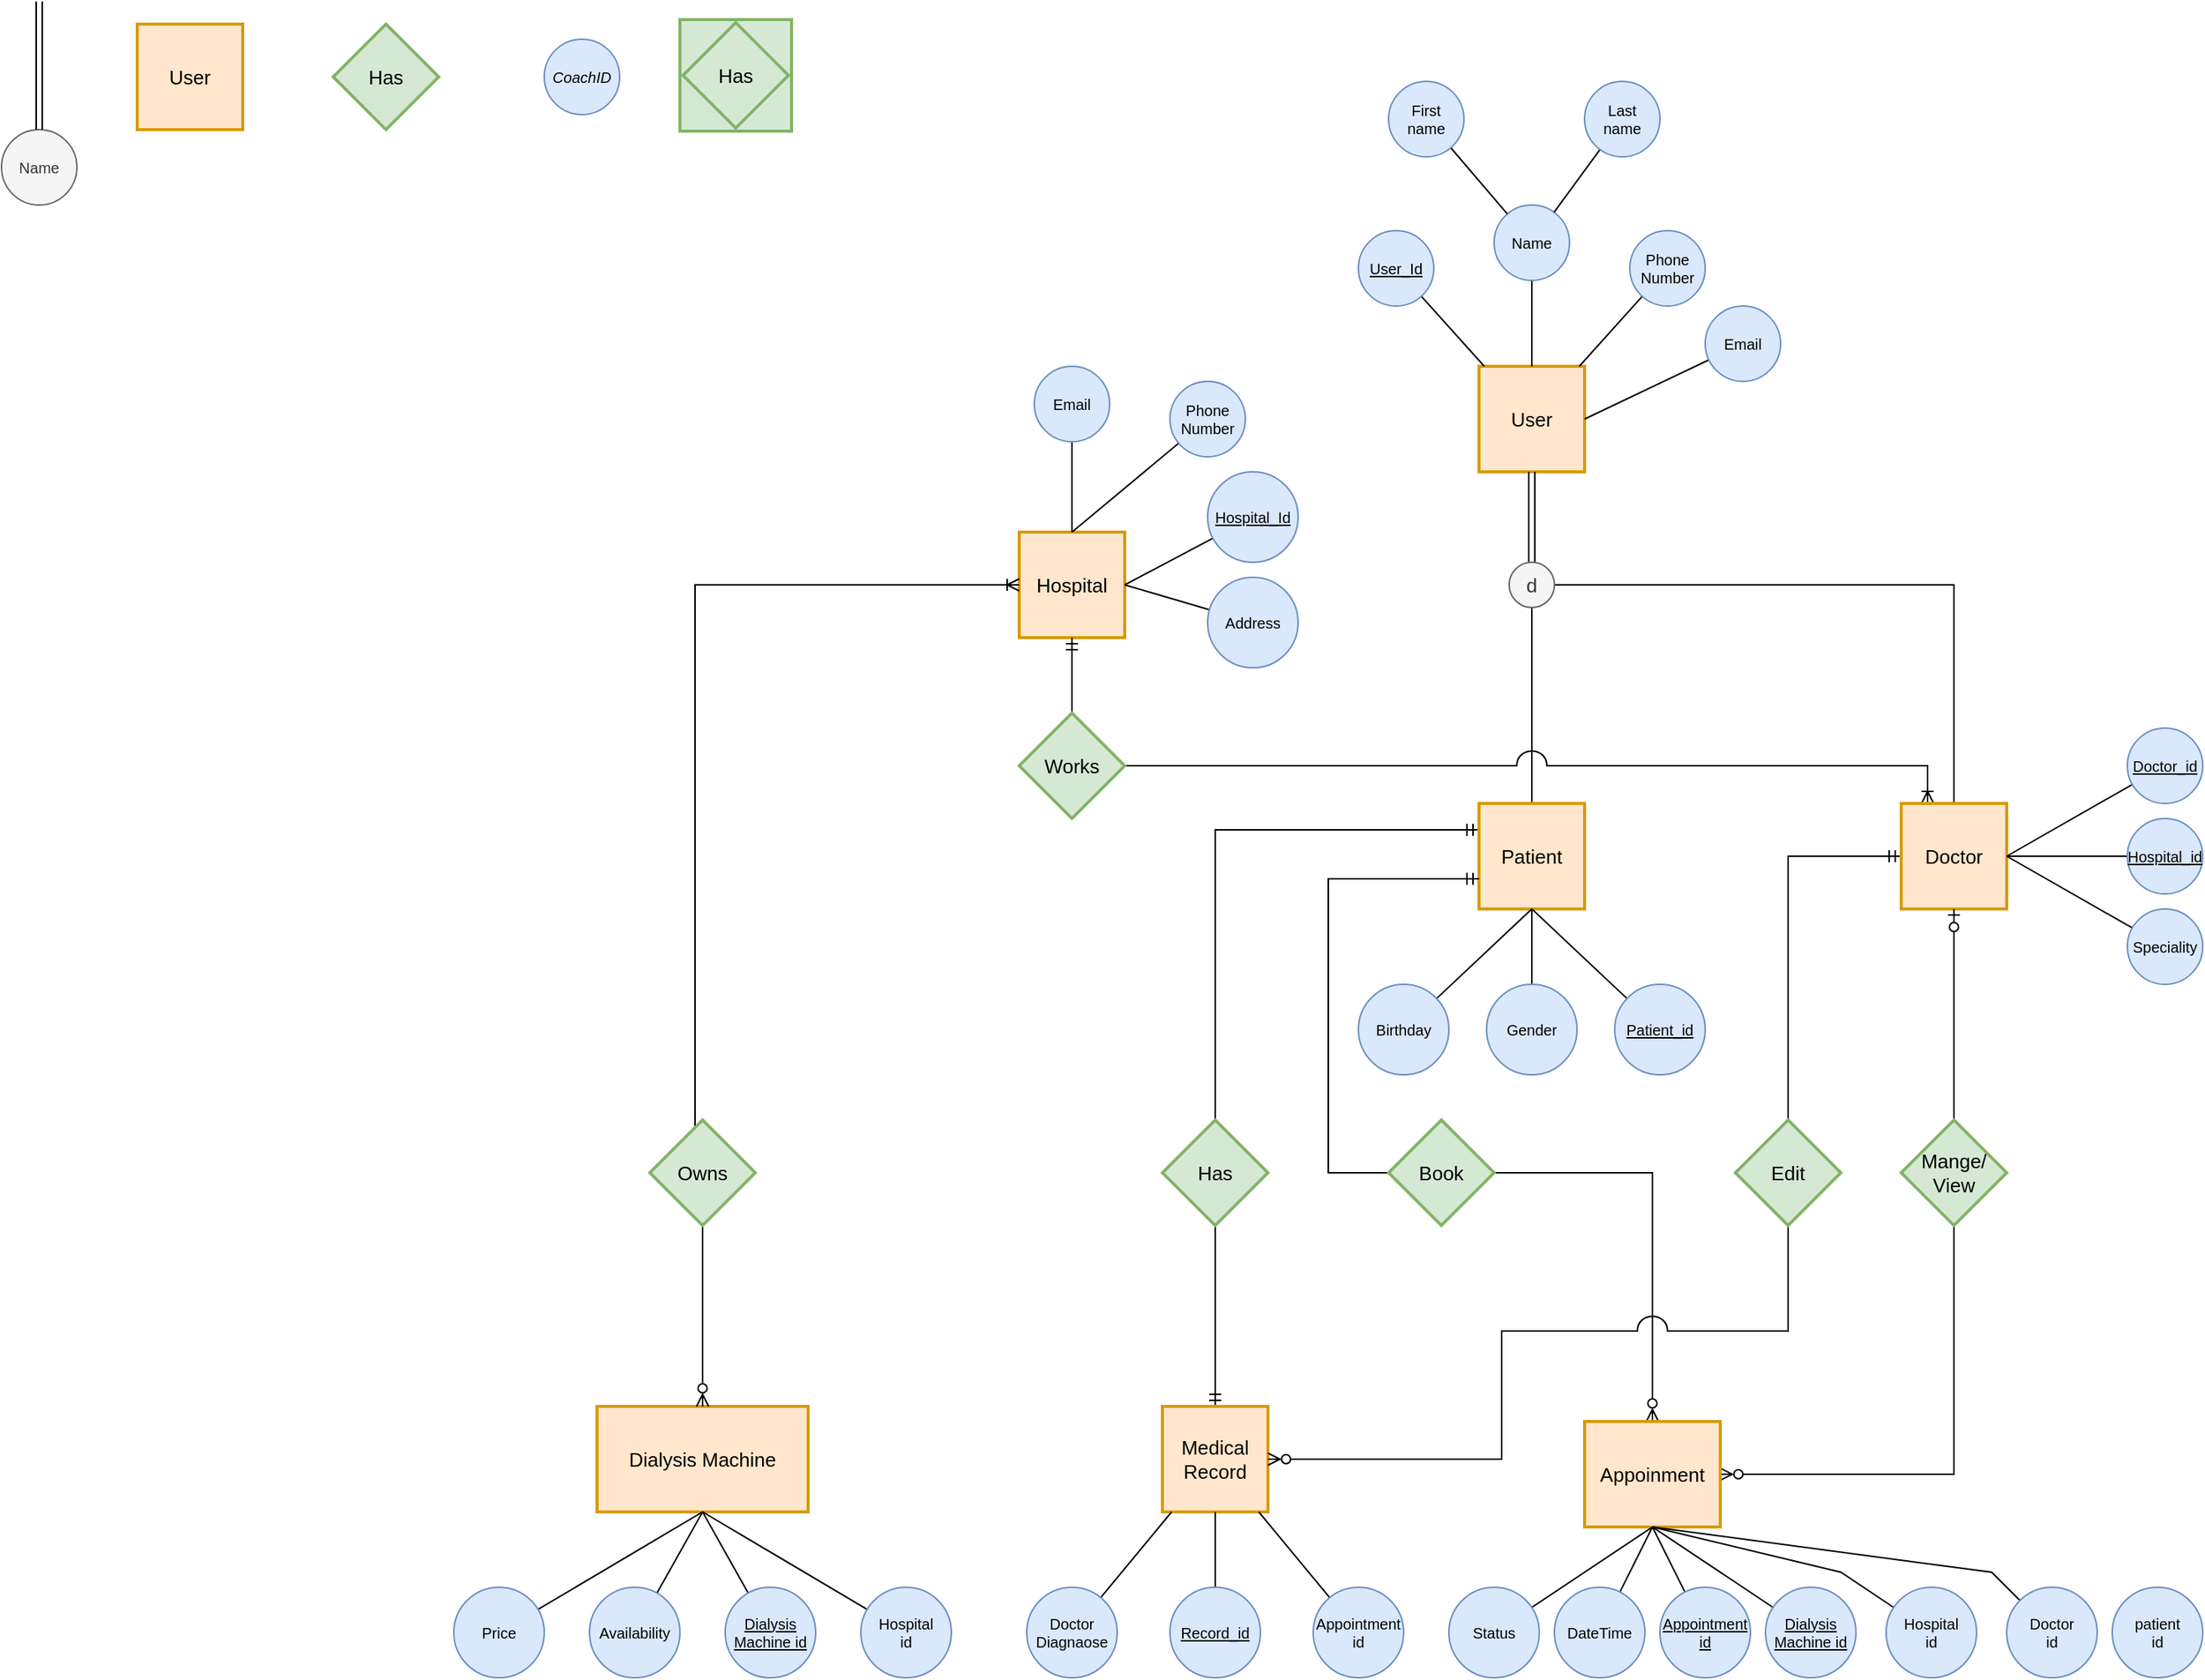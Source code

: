 <mxfile version="21.2.9" type="device">
  <diagram id="fc1f3b67-3c9b-b1b3-7705-706421d27264" name="ERD Habit Tracker app">
    <mxGraphModel dx="1232" dy="661" grid="1" gridSize="10" guides="1" tooltips="1" connect="1" arrows="1" fold="1" page="1" pageScale="1" pageWidth="850" pageHeight="1100" math="0" shadow="0">
      <root>
        <mxCell id="0" />
        <mxCell id="1" parent="0" />
        <mxCell id="j54vr8sCM3AS_-4BOwvj-5" value="Name" style="ellipse;whiteSpace=wrap;html=1;aspect=fixed;fontSize=10;fillColor=#f5f5f5;strokeColor=#666666;fontColor=#333333;" parent="1" vertex="1">
          <mxGeometry x="-830" y="103" width="50" height="50" as="geometry" />
        </mxCell>
        <mxCell id="j54vr8sCM3AS_-4BOwvj-6" value="" style="shape=link;html=1;rounded=0;exitX=0.5;exitY=1;exitDx=0;exitDy=0;" parent="1" target="j54vr8sCM3AS_-4BOwvj-5" edge="1">
          <mxGeometry relative="1" as="geometry">
            <mxPoint x="-805" y="18" as="sourcePoint" />
            <mxPoint x="-630" y="70" as="targetPoint" />
          </mxGeometry>
        </mxCell>
        <mxCell id="j54vr8sCM3AS_-4BOwvj-7" value="User" style="strokeWidth=2;whiteSpace=wrap;html=1;align=center;fontSize=13;fontFamily=Helvetica;fontColor=#000000;strokeColor=#d79b00;fillColor=#ffe6cc;" parent="1" vertex="1">
          <mxGeometry x="-740" y="33" width="70" height="70" as="geometry" />
        </mxCell>
        <mxCell id="j54vr8sCM3AS_-4BOwvj-8" value="Has" style="shape=rhombus;strokeWidth=2;fontSize=13;perimeter=rhombusPerimeter;whiteSpace=wrap;html=1;align=center;fillColor=#d5e8d4;strokeColor=#82b366;" parent="1" vertex="1">
          <mxGeometry x="-610" y="33" width="70" height="70" as="geometry" />
        </mxCell>
        <mxCell id="j54vr8sCM3AS_-4BOwvj-9" value="&lt;i&gt;CoachID&lt;/i&gt;" style="ellipse;whiteSpace=wrap;html=1;aspect=fixed;fontSize=10;fillColor=#dae8fc;strokeColor=#6c8ebf;" parent="1" vertex="1">
          <mxGeometry x="-470" y="43" width="50" height="50" as="geometry" />
        </mxCell>
        <mxCell id="j54vr8sCM3AS_-4BOwvj-12" value="" style="group" parent="1" vertex="1" connectable="0">
          <mxGeometry x="-380" y="30" width="74" height="74" as="geometry" />
        </mxCell>
        <mxCell id="j54vr8sCM3AS_-4BOwvj-13" value="Entity" style="strokeWidth=2;whiteSpace=wrap;html=1;align=center;fontSize=14;fillColor=#d5e8d4;strokeColor=#82b366;" parent="j54vr8sCM3AS_-4BOwvj-12" vertex="1">
          <mxGeometry width="74" height="74" as="geometry" />
        </mxCell>
        <mxCell id="j54vr8sCM3AS_-4BOwvj-14" value="Has" style="shape=rhombus;strokeWidth=2;fontSize=13;perimeter=rhombusPerimeter;whiteSpace=wrap;html=1;align=center;fillColor=#d5e8d4;strokeColor=#82b366;" parent="j54vr8sCM3AS_-4BOwvj-12" vertex="1">
          <mxGeometry x="2" y="2" width="70" height="70" as="geometry" />
        </mxCell>
        <mxCell id="j54vr8sCM3AS_-4BOwvj-15" value="User" style="strokeWidth=2;whiteSpace=wrap;html=1;align=center;fontSize=13;fontFamily=Helvetica;fontColor=#000000;strokeColor=#d79b00;fillColor=#ffe6cc;" parent="1" vertex="1">
          <mxGeometry x="150" y="260" width="70" height="70" as="geometry" />
        </mxCell>
        <mxCell id="j54vr8sCM3AS_-4BOwvj-18" style="rounded=0;orthogonalLoop=1;jettySize=auto;html=1;endArrow=none;endFill=0;" parent="1" source="j54vr8sCM3AS_-4BOwvj-17" target="j54vr8sCM3AS_-4BOwvj-15" edge="1">
          <mxGeometry relative="1" as="geometry" />
        </mxCell>
        <mxCell id="j54vr8sCM3AS_-4BOwvj-17" value="&lt;u&gt;User_Id&lt;/u&gt;" style="ellipse;whiteSpace=wrap;html=1;aspect=fixed;fontSize=10;fillColor=#dae8fc;strokeColor=#6c8ebf;" parent="1" vertex="1">
          <mxGeometry x="70" y="170" width="50" height="50" as="geometry" />
        </mxCell>
        <mxCell id="j54vr8sCM3AS_-4BOwvj-29" style="rounded=0;orthogonalLoop=1;jettySize=auto;html=1;endArrow=none;endFill=0;" parent="1" source="j54vr8sCM3AS_-4BOwvj-20" target="j54vr8sCM3AS_-4BOwvj-15" edge="1">
          <mxGeometry relative="1" as="geometry" />
        </mxCell>
        <mxCell id="j54vr8sCM3AS_-4BOwvj-20" value="Phone Number" style="ellipse;whiteSpace=wrap;html=1;aspect=fixed;fontSize=10;fillColor=#dae8fc;strokeColor=#6c8ebf;" parent="1" vertex="1">
          <mxGeometry x="250" y="170" width="50" height="50" as="geometry" />
        </mxCell>
        <mxCell id="j54vr8sCM3AS_-4BOwvj-26" style="rounded=0;orthogonalLoop=1;jettySize=auto;html=1;endArrow=none;endFill=0;" parent="1" source="j54vr8sCM3AS_-4BOwvj-22" target="j54vr8sCM3AS_-4BOwvj-15" edge="1">
          <mxGeometry relative="1" as="geometry" />
        </mxCell>
        <mxCell id="j54vr8sCM3AS_-4BOwvj-22" value="Name" style="ellipse;whiteSpace=wrap;html=1;aspect=fixed;fontSize=10;fillColor=#dae8fc;strokeColor=#6c8ebf;" parent="1" vertex="1">
          <mxGeometry x="160" y="153" width="50" height="50" as="geometry" />
        </mxCell>
        <mxCell id="j54vr8sCM3AS_-4BOwvj-27" style="rounded=0;orthogonalLoop=1;jettySize=auto;html=1;endArrow=none;endFill=0;" parent="1" source="j54vr8sCM3AS_-4BOwvj-24" target="j54vr8sCM3AS_-4BOwvj-22" edge="1">
          <mxGeometry relative="1" as="geometry" />
        </mxCell>
        <mxCell id="j54vr8sCM3AS_-4BOwvj-24" value="Last&lt;br&gt;name" style="ellipse;whiteSpace=wrap;html=1;aspect=fixed;fontSize=10;fillColor=#dae8fc;strokeColor=#6c8ebf;" parent="1" vertex="1">
          <mxGeometry x="220" y="71" width="50" height="50" as="geometry" />
        </mxCell>
        <mxCell id="j54vr8sCM3AS_-4BOwvj-28" style="rounded=0;orthogonalLoop=1;jettySize=auto;html=1;endArrow=none;endFill=0;" parent="1" source="j54vr8sCM3AS_-4BOwvj-25" target="j54vr8sCM3AS_-4BOwvj-22" edge="1">
          <mxGeometry relative="1" as="geometry" />
        </mxCell>
        <mxCell id="j54vr8sCM3AS_-4BOwvj-25" value="First &lt;br&gt;name" style="ellipse;whiteSpace=wrap;html=1;aspect=fixed;fontSize=10;fillColor=#dae8fc;strokeColor=#6c8ebf;" parent="1" vertex="1">
          <mxGeometry x="90" y="71" width="50" height="50" as="geometry" />
        </mxCell>
        <mxCell id="j54vr8sCM3AS_-4BOwvj-30" style="rounded=0;orthogonalLoop=1;jettySize=auto;html=1;endArrow=none;endFill=0;entryX=1;entryY=0.5;entryDx=0;entryDy=0;" parent="1" source="j54vr8sCM3AS_-4BOwvj-31" target="j54vr8sCM3AS_-4BOwvj-15" edge="1">
          <mxGeometry relative="1" as="geometry">
            <mxPoint x="227" y="270" as="targetPoint" />
          </mxGeometry>
        </mxCell>
        <mxCell id="j54vr8sCM3AS_-4BOwvj-31" value="Email" style="ellipse;whiteSpace=wrap;html=1;aspect=fixed;fontSize=10;fillColor=#dae8fc;strokeColor=#6c8ebf;" parent="1" vertex="1">
          <mxGeometry x="300" y="220" width="50" height="50" as="geometry" />
        </mxCell>
        <mxCell id="j54vr8sCM3AS_-4BOwvj-33" style="edgeStyle=orthogonalEdgeStyle;rounded=0;orthogonalLoop=1;jettySize=auto;html=1;endArrow=none;endFill=0;shape=link;" parent="1" source="j54vr8sCM3AS_-4BOwvj-32" target="j54vr8sCM3AS_-4BOwvj-15" edge="1">
          <mxGeometry relative="1" as="geometry" />
        </mxCell>
        <mxCell id="j54vr8sCM3AS_-4BOwvj-41" style="edgeStyle=orthogonalEdgeStyle;rounded=0;orthogonalLoop=1;jettySize=auto;html=1;entryX=0.5;entryY=0;entryDx=0;entryDy=0;endArrow=none;endFill=0;" parent="1" source="j54vr8sCM3AS_-4BOwvj-32" target="j54vr8sCM3AS_-4BOwvj-36" edge="1">
          <mxGeometry relative="1" as="geometry" />
        </mxCell>
        <mxCell id="j54vr8sCM3AS_-4BOwvj-42" style="edgeStyle=orthogonalEdgeStyle;rounded=0;orthogonalLoop=1;jettySize=auto;html=1;entryX=0.5;entryY=0;entryDx=0;entryDy=0;endArrow=none;endFill=0;" parent="1" source="j54vr8sCM3AS_-4BOwvj-32" target="j54vr8sCM3AS_-4BOwvj-35" edge="1">
          <mxGeometry relative="1" as="geometry" />
        </mxCell>
        <mxCell id="j54vr8sCM3AS_-4BOwvj-32" value="&lt;font style=&quot;font-size: 13px;&quot;&gt;d&lt;/font&gt;" style="ellipse;whiteSpace=wrap;html=1;aspect=fixed;fontSize=10;fillColor=#f5f5f5;strokeColor=#666666;fontColor=#333333;" parent="1" vertex="1">
          <mxGeometry x="170" y="390" width="30" height="30" as="geometry" />
        </mxCell>
        <mxCell id="j54vr8sCM3AS_-4BOwvj-34" value="Hospital" style="strokeWidth=2;whiteSpace=wrap;html=1;align=center;fontSize=13;fontFamily=Helvetica;fontColor=#000000;strokeColor=#d79b00;fillColor=#ffe6cc;" parent="1" vertex="1">
          <mxGeometry x="-155" y="370" width="70" height="70" as="geometry" />
        </mxCell>
        <mxCell id="j54vr8sCM3AS_-4BOwvj-123" style="edgeStyle=orthogonalEdgeStyle;rounded=0;orthogonalLoop=1;jettySize=auto;html=1;entryX=0.5;entryY=0;entryDx=0;entryDy=0;endArrow=none;endFill=0;startArrow=ERmandOne;startFill=0;" parent="1" source="j54vr8sCM3AS_-4BOwvj-35" target="j54vr8sCM3AS_-4BOwvj-119" edge="1">
          <mxGeometry relative="1" as="geometry" />
        </mxCell>
        <mxCell id="j54vr8sCM3AS_-4BOwvj-141" style="edgeStyle=orthogonalEdgeStyle;rounded=0;orthogonalLoop=1;jettySize=auto;html=1;exitX=0.25;exitY=0;exitDx=0;exitDy=0;entryX=1;entryY=0.5;entryDx=0;entryDy=0;endArrow=none;endFill=0;startArrow=ERoneToMany;startFill=0;jumpSize=20;jumpStyle=arc;" parent="1" source="j54vr8sCM3AS_-4BOwvj-35" target="j54vr8sCM3AS_-4BOwvj-129" edge="1">
          <mxGeometry relative="1" as="geometry">
            <mxPoint x="-240" y="505" as="targetPoint" />
          </mxGeometry>
        </mxCell>
        <mxCell id="j54vr8sCM3AS_-4BOwvj-35" value="Doctor" style="strokeWidth=2;whiteSpace=wrap;html=1;align=center;fontSize=13;fontFamily=Helvetica;fontColor=#000000;strokeColor=#d79b00;fillColor=#ffe6cc;" parent="1" vertex="1">
          <mxGeometry x="430" y="550" width="70" height="70" as="geometry" />
        </mxCell>
        <mxCell id="j54vr8sCM3AS_-4BOwvj-76" style="edgeStyle=orthogonalEdgeStyle;rounded=0;orthogonalLoop=1;jettySize=auto;html=1;entryX=0.5;entryY=0;entryDx=0;entryDy=0;startArrow=ERmandOne;startFill=0;endArrow=none;endFill=0;jumpSize=9;exitX=0;exitY=0.25;exitDx=0;exitDy=0;" parent="1" source="j54vr8sCM3AS_-4BOwvj-36" target="j54vr8sCM3AS_-4BOwvj-62" edge="1">
          <mxGeometry relative="1" as="geometry" />
        </mxCell>
        <mxCell id="j54vr8sCM3AS_-4BOwvj-36" value="Patient" style="strokeWidth=2;whiteSpace=wrap;html=1;align=center;fontSize=13;fontFamily=Helvetica;fontColor=#000000;strokeColor=#d79b00;fillColor=#ffe6cc;" parent="1" vertex="1">
          <mxGeometry x="150" y="550" width="70" height="70" as="geometry" />
        </mxCell>
        <mxCell id="GgUCLowPB-rWNKc8fll5-7" style="rounded=0;orthogonalLoop=1;jettySize=auto;html=1;entryX=1;entryY=0.5;entryDx=0;entryDy=0;endArrow=none;endFill=0;" parent="1" source="j54vr8sCM3AS_-4BOwvj-43" target="j54vr8sCM3AS_-4BOwvj-34" edge="1">
          <mxGeometry relative="1" as="geometry" />
        </mxCell>
        <mxCell id="j54vr8sCM3AS_-4BOwvj-43" value="&lt;span&gt;Address&lt;/span&gt;" style="ellipse;whiteSpace=wrap;html=1;aspect=fixed;fontSize=10;fillColor=#dae8fc;strokeColor=#6c8ebf;fontStyle=0" parent="1" vertex="1">
          <mxGeometry x="-30" y="400" width="60" height="60" as="geometry" />
        </mxCell>
        <mxCell id="GgUCLowPB-rWNKc8fll5-8" style="rounded=0;orthogonalLoop=1;jettySize=auto;html=1;entryX=1;entryY=0.5;entryDx=0;entryDy=0;endArrow=none;endFill=0;" parent="1" source="j54vr8sCM3AS_-4BOwvj-44" target="j54vr8sCM3AS_-4BOwvj-34" edge="1">
          <mxGeometry relative="1" as="geometry" />
        </mxCell>
        <mxCell id="j54vr8sCM3AS_-4BOwvj-44" value="&lt;u&gt;Hospital_Id&lt;/u&gt;" style="ellipse;whiteSpace=wrap;html=1;aspect=fixed;fontSize=10;fillColor=#dae8fc;strokeColor=#6c8ebf;" parent="1" vertex="1">
          <mxGeometry x="-30" y="330" width="60" height="60" as="geometry" />
        </mxCell>
        <mxCell id="j54vr8sCM3AS_-4BOwvj-53" style="rounded=0;orthogonalLoop=1;jettySize=auto;html=1;entryX=0.5;entryY=1;entryDx=0;entryDy=0;endArrow=none;endFill=0;" parent="1" source="j54vr8sCM3AS_-4BOwvj-49" target="j54vr8sCM3AS_-4BOwvj-36" edge="1">
          <mxGeometry relative="1" as="geometry" />
        </mxCell>
        <mxCell id="j54vr8sCM3AS_-4BOwvj-49" value="Birthday" style="ellipse;whiteSpace=wrap;html=1;aspect=fixed;fontSize=10;fillColor=#dae8fc;strokeColor=#6c8ebf;" parent="1" vertex="1">
          <mxGeometry x="70" y="670" width="60" height="60" as="geometry" />
        </mxCell>
        <mxCell id="j54vr8sCM3AS_-4BOwvj-55" style="rounded=0;orthogonalLoop=1;jettySize=auto;html=1;entryX=0.5;entryY=1;entryDx=0;entryDy=0;endArrow=none;endFill=0;" parent="1" source="j54vr8sCM3AS_-4BOwvj-51" target="j54vr8sCM3AS_-4BOwvj-36" edge="1">
          <mxGeometry relative="1" as="geometry" />
        </mxCell>
        <mxCell id="j54vr8sCM3AS_-4BOwvj-51" value="&lt;u&gt;Patient_id&lt;/u&gt;" style="ellipse;whiteSpace=wrap;html=1;aspect=fixed;fontSize=10;fillColor=#dae8fc;strokeColor=#6c8ebf;" parent="1" vertex="1">
          <mxGeometry x="240" y="670" width="60" height="60" as="geometry" />
        </mxCell>
        <mxCell id="j54vr8sCM3AS_-4BOwvj-54" style="rounded=0;orthogonalLoop=1;jettySize=auto;html=1;entryX=0.5;entryY=1;entryDx=0;entryDy=0;endArrow=none;endFill=0;startArrow=none;startFill=0;" parent="1" source="j54vr8sCM3AS_-4BOwvj-52" target="j54vr8sCM3AS_-4BOwvj-36" edge="1">
          <mxGeometry relative="1" as="geometry" />
        </mxCell>
        <mxCell id="j54vr8sCM3AS_-4BOwvj-52" value="Gender" style="ellipse;whiteSpace=wrap;html=1;aspect=fixed;fontSize=10;fillColor=#dae8fc;strokeColor=#6c8ebf;" parent="1" vertex="1">
          <mxGeometry x="155" y="670" width="60" height="60" as="geometry" />
        </mxCell>
        <mxCell id="j54vr8sCM3AS_-4BOwvj-59" style="rounded=0;orthogonalLoop=1;jettySize=auto;html=1;entryX=1;entryY=0.5;entryDx=0;entryDy=0;endArrow=none;endFill=0;" parent="1" source="j54vr8sCM3AS_-4BOwvj-56" target="j54vr8sCM3AS_-4BOwvj-35" edge="1">
          <mxGeometry relative="1" as="geometry" />
        </mxCell>
        <mxCell id="j54vr8sCM3AS_-4BOwvj-56" value="&lt;u&gt;Doctor_id&lt;/u&gt;" style="ellipse;whiteSpace=wrap;html=1;aspect=fixed;fontSize=10;fillColor=#dae8fc;strokeColor=#6c8ebf;" parent="1" vertex="1">
          <mxGeometry x="580" y="500" width="50" height="50" as="geometry" />
        </mxCell>
        <mxCell id="j54vr8sCM3AS_-4BOwvj-58" style="rounded=0;orthogonalLoop=1;jettySize=auto;html=1;entryX=1;entryY=0.5;entryDx=0;entryDy=0;endArrow=none;endFill=0;" parent="1" source="j54vr8sCM3AS_-4BOwvj-57" target="j54vr8sCM3AS_-4BOwvj-35" edge="1">
          <mxGeometry relative="1" as="geometry" />
        </mxCell>
        <mxCell id="j54vr8sCM3AS_-4BOwvj-57" value="Speciality" style="ellipse;whiteSpace=wrap;html=1;aspect=fixed;fontSize=10;fillColor=#dae8fc;strokeColor=#6c8ebf;" parent="1" vertex="1">
          <mxGeometry x="580" y="620" width="50" height="50" as="geometry" />
        </mxCell>
        <mxCell id="j54vr8sCM3AS_-4BOwvj-68" style="edgeStyle=orthogonalEdgeStyle;rounded=0;orthogonalLoop=1;jettySize=auto;html=1;entryX=0.5;entryY=0;entryDx=0;entryDy=0;startArrow=none;startFill=0;endArrow=ERmandOne;endFill=0;" parent="1" source="j54vr8sCM3AS_-4BOwvj-62" target="j54vr8sCM3AS_-4BOwvj-63" edge="1">
          <mxGeometry relative="1" as="geometry" />
        </mxCell>
        <mxCell id="j54vr8sCM3AS_-4BOwvj-62" value="Has" style="shape=rhombus;strokeWidth=2;fontSize=13;perimeter=rhombusPerimeter;whiteSpace=wrap;html=1;align=center;fillColor=#d5e8d4;strokeColor=#82b366;" parent="1" vertex="1">
          <mxGeometry x="-60" y="760" width="70" height="70" as="geometry" />
        </mxCell>
        <mxCell id="j54vr8sCM3AS_-4BOwvj-63" value="Medical Record" style="strokeWidth=2;whiteSpace=wrap;html=1;align=center;fontSize=13;fontFamily=Helvetica;fontColor=#000000;strokeColor=#d79b00;fillColor=#ffe6cc;" parent="1" vertex="1">
          <mxGeometry x="-60" y="950" width="70" height="70" as="geometry" />
        </mxCell>
        <mxCell id="j54vr8sCM3AS_-4BOwvj-82" style="rounded=0;orthogonalLoop=1;jettySize=auto;html=1;endArrow=none;endFill=0;" parent="1" source="j54vr8sCM3AS_-4BOwvj-77" target="j54vr8sCM3AS_-4BOwvj-63" edge="1">
          <mxGeometry relative="1" as="geometry" />
        </mxCell>
        <mxCell id="j54vr8sCM3AS_-4BOwvj-77" value="Doctor&lt;br&gt;Diagnaose" style="ellipse;whiteSpace=wrap;html=1;aspect=fixed;fontSize=10;fillColor=#dae8fc;strokeColor=#6c8ebf;" parent="1" vertex="1">
          <mxGeometry x="-150" y="1070" width="60" height="60" as="geometry" />
        </mxCell>
        <mxCell id="j54vr8sCM3AS_-4BOwvj-81" style="rounded=0;orthogonalLoop=1;jettySize=auto;html=1;endArrow=none;endFill=0;" parent="1" source="j54vr8sCM3AS_-4BOwvj-78" target="j54vr8sCM3AS_-4BOwvj-63" edge="1">
          <mxGeometry relative="1" as="geometry" />
        </mxCell>
        <mxCell id="j54vr8sCM3AS_-4BOwvj-78" value="&lt;u&gt;Record_id&lt;/u&gt;" style="ellipse;whiteSpace=wrap;html=1;aspect=fixed;fontSize=10;fillColor=#dae8fc;strokeColor=#6c8ebf;" parent="1" vertex="1">
          <mxGeometry x="-55" y="1070" width="60" height="60" as="geometry" />
        </mxCell>
        <mxCell id="j54vr8sCM3AS_-4BOwvj-80" style="rounded=0;orthogonalLoop=1;jettySize=auto;html=1;endArrow=none;endFill=0;" parent="1" source="j54vr8sCM3AS_-4BOwvj-79" target="j54vr8sCM3AS_-4BOwvj-63" edge="1">
          <mxGeometry relative="1" as="geometry" />
        </mxCell>
        <mxCell id="j54vr8sCM3AS_-4BOwvj-79" value="Appointment&lt;br&gt;id" style="ellipse;whiteSpace=wrap;html=1;aspect=fixed;fontSize=10;fillColor=#dae8fc;strokeColor=#6c8ebf;" parent="1" vertex="1">
          <mxGeometry x="40" y="1070" width="60" height="60" as="geometry" />
        </mxCell>
        <mxCell id="j54vr8sCM3AS_-4BOwvj-86" style="edgeStyle=orthogonalEdgeStyle;rounded=0;orthogonalLoop=1;jettySize=auto;html=1;entryX=0.5;entryY=1;entryDx=0;entryDy=0;endArrow=ERzeroToOne;endFill=0;" parent="1" source="j54vr8sCM3AS_-4BOwvj-84" target="j54vr8sCM3AS_-4BOwvj-35" edge="1">
          <mxGeometry relative="1" as="geometry" />
        </mxCell>
        <mxCell id="j54vr8sCM3AS_-4BOwvj-127" style="edgeStyle=orthogonalEdgeStyle;rounded=0;orthogonalLoop=1;jettySize=auto;html=1;entryX=1;entryY=0.5;entryDx=0;entryDy=0;endArrow=ERzeroToMany;endFill=0;" parent="1" source="j54vr8sCM3AS_-4BOwvj-84" target="j54vr8sCM3AS_-4BOwvj-94" edge="1">
          <mxGeometry relative="1" as="geometry">
            <mxPoint x="465" y="1020" as="targetPoint" />
            <Array as="points">
              <mxPoint x="465" y="995" />
            </Array>
          </mxGeometry>
        </mxCell>
        <mxCell id="j54vr8sCM3AS_-4BOwvj-84" value="Mange/&lt;br&gt;View" style="shape=rhombus;strokeWidth=2;fontSize=13;perimeter=rhombusPerimeter;whiteSpace=wrap;html=1;align=center;fillColor=#d5e8d4;strokeColor=#82b366;" parent="1" vertex="1">
          <mxGeometry x="430" y="760" width="70" height="70" as="geometry" />
        </mxCell>
        <mxCell id="j54vr8sCM3AS_-4BOwvj-90" style="edgeStyle=orthogonalEdgeStyle;rounded=0;orthogonalLoop=1;jettySize=auto;html=1;entryX=0;entryY=0.714;entryDx=0;entryDy=0;entryPerimeter=0;endArrow=ERmandOne;endFill=0;exitX=0;exitY=0.5;exitDx=0;exitDy=0;" parent="1" source="j54vr8sCM3AS_-4BOwvj-88" target="j54vr8sCM3AS_-4BOwvj-36" edge="1">
          <mxGeometry relative="1" as="geometry">
            <mxPoint x="40" y="600" as="targetPoint" />
            <Array as="points">
              <mxPoint x="50" y="795" />
              <mxPoint x="50" y="600" />
            </Array>
          </mxGeometry>
        </mxCell>
        <mxCell id="j54vr8sCM3AS_-4BOwvj-93" style="edgeStyle=orthogonalEdgeStyle;rounded=0;orthogonalLoop=1;jettySize=auto;html=1;entryX=0.5;entryY=0;entryDx=0;entryDy=0;exitX=1;exitY=0.5;exitDx=0;exitDy=0;endArrow=ERzeroToMany;endFill=0;" parent="1" source="j54vr8sCM3AS_-4BOwvj-88" target="j54vr8sCM3AS_-4BOwvj-94" edge="1">
          <mxGeometry relative="1" as="geometry">
            <mxPoint x="250" y="1005" as="targetPoint" />
            <Array as="points">
              <mxPoint x="265" y="795" />
            </Array>
          </mxGeometry>
        </mxCell>
        <mxCell id="j54vr8sCM3AS_-4BOwvj-88" value="Book" style="shape=rhombus;strokeWidth=2;fontSize=13;perimeter=rhombusPerimeter;whiteSpace=wrap;html=1;align=center;fillColor=#d5e8d4;strokeColor=#82b366;" parent="1" vertex="1">
          <mxGeometry x="90" y="760" width="70" height="70" as="geometry" />
        </mxCell>
        <mxCell id="j54vr8sCM3AS_-4BOwvj-94" value="Appoinment" style="strokeWidth=2;whiteSpace=wrap;html=1;align=center;fontSize=13;fontFamily=Helvetica;fontColor=#000000;strokeColor=#d79b00;fillColor=#ffe6cc;" parent="1" vertex="1">
          <mxGeometry x="220" y="960" width="90" height="70" as="geometry" />
        </mxCell>
        <mxCell id="j54vr8sCM3AS_-4BOwvj-105" style="rounded=0;orthogonalLoop=1;jettySize=auto;html=1;entryX=0.5;entryY=1;entryDx=0;entryDy=0;endArrow=none;endFill=0;" parent="1" source="j54vr8sCM3AS_-4BOwvj-95" target="j54vr8sCM3AS_-4BOwvj-94" edge="1">
          <mxGeometry relative="1" as="geometry" />
        </mxCell>
        <mxCell id="j54vr8sCM3AS_-4BOwvj-95" value="Status" style="ellipse;whiteSpace=wrap;html=1;aspect=fixed;fontSize=10;fillColor=#dae8fc;strokeColor=#6c8ebf;" parent="1" vertex="1">
          <mxGeometry x="130" y="1070" width="60" height="60" as="geometry" />
        </mxCell>
        <mxCell id="j54vr8sCM3AS_-4BOwvj-104" style="rounded=0;orthogonalLoop=1;jettySize=auto;html=1;endArrow=none;endFill=0;entryX=0.5;entryY=1;entryDx=0;entryDy=0;" parent="1" source="j54vr8sCM3AS_-4BOwvj-99" target="j54vr8sCM3AS_-4BOwvj-94" edge="1">
          <mxGeometry relative="1" as="geometry" />
        </mxCell>
        <mxCell id="j54vr8sCM3AS_-4BOwvj-99" value="DateTime" style="ellipse;whiteSpace=wrap;html=1;aspect=fixed;fontSize=10;fillColor=#dae8fc;strokeColor=#6c8ebf;" parent="1" vertex="1">
          <mxGeometry x="200" y="1070" width="60" height="60" as="geometry" />
        </mxCell>
        <mxCell id="j54vr8sCM3AS_-4BOwvj-103" style="rounded=0;orthogonalLoop=1;jettySize=auto;html=1;entryX=0.5;entryY=1;entryDx=0;entryDy=0;endArrow=none;endFill=0;" parent="1" source="j54vr8sCM3AS_-4BOwvj-100" target="j54vr8sCM3AS_-4BOwvj-94" edge="1">
          <mxGeometry relative="1" as="geometry" />
        </mxCell>
        <mxCell id="j54vr8sCM3AS_-4BOwvj-100" value="&lt;u&gt;Appointment&lt;br&gt;id&lt;/u&gt;" style="ellipse;whiteSpace=wrap;html=1;aspect=fixed;fontSize=10;fillColor=#dae8fc;strokeColor=#6c8ebf;" parent="1" vertex="1">
          <mxGeometry x="270" y="1070" width="60" height="60" as="geometry" />
        </mxCell>
        <mxCell id="j54vr8sCM3AS_-4BOwvj-106" value="Dialysis Machine" style="strokeWidth=2;whiteSpace=wrap;html=1;align=center;fontSize=13;fontFamily=Helvetica;fontColor=#000000;strokeColor=#d79b00;fillColor=#ffe6cc;" parent="1" vertex="1">
          <mxGeometry x="-435" y="950" width="140" height="70" as="geometry" />
        </mxCell>
        <mxCell id="j54vr8sCM3AS_-4BOwvj-108" style="edgeStyle=orthogonalEdgeStyle;rounded=0;orthogonalLoop=1;jettySize=auto;html=1;endArrow=ERoneToMany;endFill=0;elbow=vertical;entryX=0;entryY=0.5;entryDx=0;entryDy=0;" parent="1" source="j54vr8sCM3AS_-4BOwvj-107" target="j54vr8sCM3AS_-4BOwvj-34" edge="1">
          <mxGeometry relative="1" as="geometry">
            <Array as="points">
              <mxPoint x="-370" y="405" />
            </Array>
            <mxPoint x="-190" y="410" as="targetPoint" />
          </mxGeometry>
        </mxCell>
        <mxCell id="j54vr8sCM3AS_-4BOwvj-109" style="edgeStyle=orthogonalEdgeStyle;rounded=0;orthogonalLoop=1;jettySize=auto;html=1;endArrow=ERzeroToMany;endFill=0;" parent="1" source="j54vr8sCM3AS_-4BOwvj-107" target="j54vr8sCM3AS_-4BOwvj-106" edge="1">
          <mxGeometry relative="1" as="geometry" />
        </mxCell>
        <mxCell id="j54vr8sCM3AS_-4BOwvj-107" value="Owns" style="shape=rhombus;strokeWidth=2;fontSize=13;perimeter=rhombusPerimeter;whiteSpace=wrap;html=1;align=center;fillColor=#d5e8d4;strokeColor=#82b366;" parent="1" vertex="1">
          <mxGeometry x="-400" y="760" width="70" height="70" as="geometry" />
        </mxCell>
        <mxCell id="j54vr8sCM3AS_-4BOwvj-115" style="rounded=0;orthogonalLoop=1;jettySize=auto;html=1;entryX=0.5;entryY=1;entryDx=0;entryDy=0;endArrow=none;endFill=0;" parent="1" source="j54vr8sCM3AS_-4BOwvj-110" target="j54vr8sCM3AS_-4BOwvj-106" edge="1">
          <mxGeometry relative="1" as="geometry" />
        </mxCell>
        <mxCell id="j54vr8sCM3AS_-4BOwvj-110" value="Price" style="ellipse;whiteSpace=wrap;html=1;aspect=fixed;fontSize=10;fillColor=#dae8fc;strokeColor=#6c8ebf;" parent="1" vertex="1">
          <mxGeometry x="-530" y="1070" width="60" height="60" as="geometry" />
        </mxCell>
        <mxCell id="j54vr8sCM3AS_-4BOwvj-116" style="rounded=0;orthogonalLoop=1;jettySize=auto;html=1;entryX=0.5;entryY=1;entryDx=0;entryDy=0;endArrow=none;endFill=0;" parent="1" source="j54vr8sCM3AS_-4BOwvj-111" target="j54vr8sCM3AS_-4BOwvj-106" edge="1">
          <mxGeometry relative="1" as="geometry" />
        </mxCell>
        <mxCell id="j54vr8sCM3AS_-4BOwvj-111" value="Availability" style="ellipse;whiteSpace=wrap;html=1;aspect=fixed;fontSize=10;fillColor=#dae8fc;strokeColor=#6c8ebf;" parent="1" vertex="1">
          <mxGeometry x="-440" y="1070" width="60" height="60" as="geometry" />
        </mxCell>
        <mxCell id="j54vr8sCM3AS_-4BOwvj-118" style="rounded=0;orthogonalLoop=1;jettySize=auto;html=1;entryX=0.5;entryY=1;entryDx=0;entryDy=0;endArrow=none;endFill=0;" parent="1" source="j54vr8sCM3AS_-4BOwvj-112" target="j54vr8sCM3AS_-4BOwvj-106" edge="1">
          <mxGeometry relative="1" as="geometry" />
        </mxCell>
        <mxCell id="j54vr8sCM3AS_-4BOwvj-112" value="Hospital&lt;br&gt;id" style="ellipse;whiteSpace=wrap;html=1;aspect=fixed;fontSize=10;fillColor=#dae8fc;strokeColor=#6c8ebf;" parent="1" vertex="1">
          <mxGeometry x="-260" y="1070" width="60" height="60" as="geometry" />
        </mxCell>
        <mxCell id="j54vr8sCM3AS_-4BOwvj-117" style="rounded=0;orthogonalLoop=1;jettySize=auto;html=1;entryX=0.5;entryY=1;entryDx=0;entryDy=0;endArrow=none;endFill=0;" parent="1" source="j54vr8sCM3AS_-4BOwvj-113" target="j54vr8sCM3AS_-4BOwvj-106" edge="1">
          <mxGeometry relative="1" as="geometry" />
        </mxCell>
        <mxCell id="j54vr8sCM3AS_-4BOwvj-113" value="&lt;u&gt;Dialysis&lt;br&gt;Machine id&lt;/u&gt;" style="ellipse;whiteSpace=wrap;html=1;aspect=fixed;fontSize=10;fillColor=#dae8fc;strokeColor=#6c8ebf;" parent="1" vertex="1">
          <mxGeometry x="-350" y="1070" width="60" height="60" as="geometry" />
        </mxCell>
        <mxCell id="j54vr8sCM3AS_-4BOwvj-125" style="edgeStyle=orthogonalEdgeStyle;rounded=0;orthogonalLoop=1;jettySize=auto;html=1;entryX=1;entryY=0.5;entryDx=0;entryDy=0;jumpStyle=arc;jumpSize=20;endArrow=ERzeroToMany;endFill=0;" parent="1" source="j54vr8sCM3AS_-4BOwvj-119" target="j54vr8sCM3AS_-4BOwvj-63" edge="1">
          <mxGeometry relative="1" as="geometry">
            <Array as="points">
              <mxPoint x="355" y="900" />
              <mxPoint x="165" y="900" />
              <mxPoint x="165" y="985" />
            </Array>
          </mxGeometry>
        </mxCell>
        <mxCell id="j54vr8sCM3AS_-4BOwvj-119" value="Edit" style="shape=rhombus;strokeWidth=2;fontSize=13;perimeter=rhombusPerimeter;whiteSpace=wrap;html=1;align=center;fillColor=#d5e8d4;strokeColor=#82b366;" parent="1" vertex="1">
          <mxGeometry x="320" y="760" width="70" height="70" as="geometry" />
        </mxCell>
        <mxCell id="GgUCLowPB-rWNKc8fll5-6" style="edgeStyle=orthogonalEdgeStyle;rounded=0;orthogonalLoop=1;jettySize=auto;html=1;entryX=0.5;entryY=1;entryDx=0;entryDy=0;endArrow=ERmandOne;endFill=0;" parent="1" source="j54vr8sCM3AS_-4BOwvj-129" target="j54vr8sCM3AS_-4BOwvj-34" edge="1">
          <mxGeometry relative="1" as="geometry" />
        </mxCell>
        <mxCell id="j54vr8sCM3AS_-4BOwvj-129" value="Works" style="shape=rhombus;strokeWidth=2;fontSize=13;perimeter=rhombusPerimeter;whiteSpace=wrap;html=1;align=center;fillColor=#d5e8d4;strokeColor=#82b366;" parent="1" vertex="1">
          <mxGeometry x="-155" y="490" width="70" height="70" as="geometry" />
        </mxCell>
        <mxCell id="j54vr8sCM3AS_-4BOwvj-137" style="edgeStyle=orthogonalEdgeStyle;rounded=0;orthogonalLoop=1;jettySize=auto;html=1;endArrow=none;endFill=0;" parent="1" source="j54vr8sCM3AS_-4BOwvj-136" target="j54vr8sCM3AS_-4BOwvj-35" edge="1">
          <mxGeometry relative="1" as="geometry" />
        </mxCell>
        <mxCell id="j54vr8sCM3AS_-4BOwvj-136" value="&lt;u&gt;Hospital_id&lt;/u&gt;" style="ellipse;whiteSpace=wrap;html=1;aspect=fixed;fontSize=10;fillColor=#dae8fc;strokeColor=#6c8ebf;" parent="1" vertex="1">
          <mxGeometry x="580" y="560" width="50" height="50" as="geometry" />
        </mxCell>
        <mxCell id="j54vr8sCM3AS_-4BOwvj-144" style="rounded=0;orthogonalLoop=1;jettySize=auto;html=1;entryX=0.5;entryY=1;entryDx=0;entryDy=0;endArrow=none;endFill=0;" parent="1" source="j54vr8sCM3AS_-4BOwvj-143" target="j54vr8sCM3AS_-4BOwvj-94" edge="1">
          <mxGeometry relative="1" as="geometry" />
        </mxCell>
        <mxCell id="j54vr8sCM3AS_-4BOwvj-143" value="Dialysis&lt;br&gt;Machine id" style="ellipse;whiteSpace=wrap;html=1;aspect=fixed;fontSize=10;fillColor=#dae8fc;strokeColor=#6c8ebf;fontStyle=4" parent="1" vertex="1">
          <mxGeometry x="340" y="1070" width="60" height="60" as="geometry" />
        </mxCell>
        <mxCell id="GgUCLowPB-rWNKc8fll5-3" style="rounded=0;orthogonalLoop=1;jettySize=auto;html=1;entryX=0.5;entryY=1;entryDx=0;entryDy=0;endArrow=none;endFill=0;" parent="1" source="GgUCLowPB-rWNKc8fll5-1" target="j54vr8sCM3AS_-4BOwvj-94" edge="1">
          <mxGeometry relative="1" as="geometry">
            <Array as="points">
              <mxPoint x="390" y="1060" />
            </Array>
          </mxGeometry>
        </mxCell>
        <mxCell id="GgUCLowPB-rWNKc8fll5-1" value="Hospital&lt;br&gt;id" style="ellipse;whiteSpace=wrap;html=1;aspect=fixed;fontSize=10;fillColor=#dae8fc;strokeColor=#6c8ebf;" parent="1" vertex="1">
          <mxGeometry x="420" y="1070" width="60" height="60" as="geometry" />
        </mxCell>
        <mxCell id="GgUCLowPB-rWNKc8fll5-4" style="rounded=0;orthogonalLoop=1;jettySize=auto;html=1;entryX=0.5;entryY=1;entryDx=0;entryDy=0;endArrow=none;endFill=0;" parent="1" source="GgUCLowPB-rWNKc8fll5-2" target="j54vr8sCM3AS_-4BOwvj-94" edge="1">
          <mxGeometry relative="1" as="geometry">
            <Array as="points">
              <mxPoint x="490" y="1060" />
            </Array>
          </mxGeometry>
        </mxCell>
        <mxCell id="GgUCLowPB-rWNKc8fll5-2" value="Doctor&lt;br&gt;id" style="ellipse;whiteSpace=wrap;html=1;aspect=fixed;fontSize=10;fillColor=#dae8fc;strokeColor=#6c8ebf;" parent="1" vertex="1">
          <mxGeometry x="500" y="1070" width="60" height="60" as="geometry" />
        </mxCell>
        <mxCell id="GgUCLowPB-rWNKc8fll5-11" style="rounded=0;orthogonalLoop=1;jettySize=auto;html=1;entryX=0.5;entryY=0;entryDx=0;entryDy=0;endArrow=none;endFill=0;" parent="1" source="GgUCLowPB-rWNKc8fll5-9" target="j54vr8sCM3AS_-4BOwvj-34" edge="1">
          <mxGeometry relative="1" as="geometry" />
        </mxCell>
        <mxCell id="GgUCLowPB-rWNKc8fll5-9" value="Phone Number" style="ellipse;whiteSpace=wrap;html=1;aspect=fixed;fontSize=10;fillColor=#dae8fc;strokeColor=#6c8ebf;" parent="1" vertex="1">
          <mxGeometry x="-55" y="270" width="50" height="50" as="geometry" />
        </mxCell>
        <mxCell id="GgUCLowPB-rWNKc8fll5-12" style="rounded=0;orthogonalLoop=1;jettySize=auto;html=1;entryX=0.5;entryY=0;entryDx=0;entryDy=0;endArrow=none;endFill=0;" parent="1" source="GgUCLowPB-rWNKc8fll5-10" target="j54vr8sCM3AS_-4BOwvj-34" edge="1">
          <mxGeometry relative="1" as="geometry" />
        </mxCell>
        <mxCell id="GgUCLowPB-rWNKc8fll5-10" value="Email" style="ellipse;whiteSpace=wrap;html=1;aspect=fixed;fontSize=10;fillColor=#dae8fc;strokeColor=#6c8ebf;" parent="1" vertex="1">
          <mxGeometry x="-145" y="260" width="50" height="50" as="geometry" />
        </mxCell>
        <mxCell id="h-0K2cGsPOEnYYh56M28-1" value="patient&lt;br&gt;id" style="ellipse;whiteSpace=wrap;html=1;aspect=fixed;fontSize=10;fillColor=#dae8fc;strokeColor=#6c8ebf;" vertex="1" parent="1">
          <mxGeometry x="570" y="1070" width="60" height="60" as="geometry" />
        </mxCell>
      </root>
    </mxGraphModel>
  </diagram>
</mxfile>
